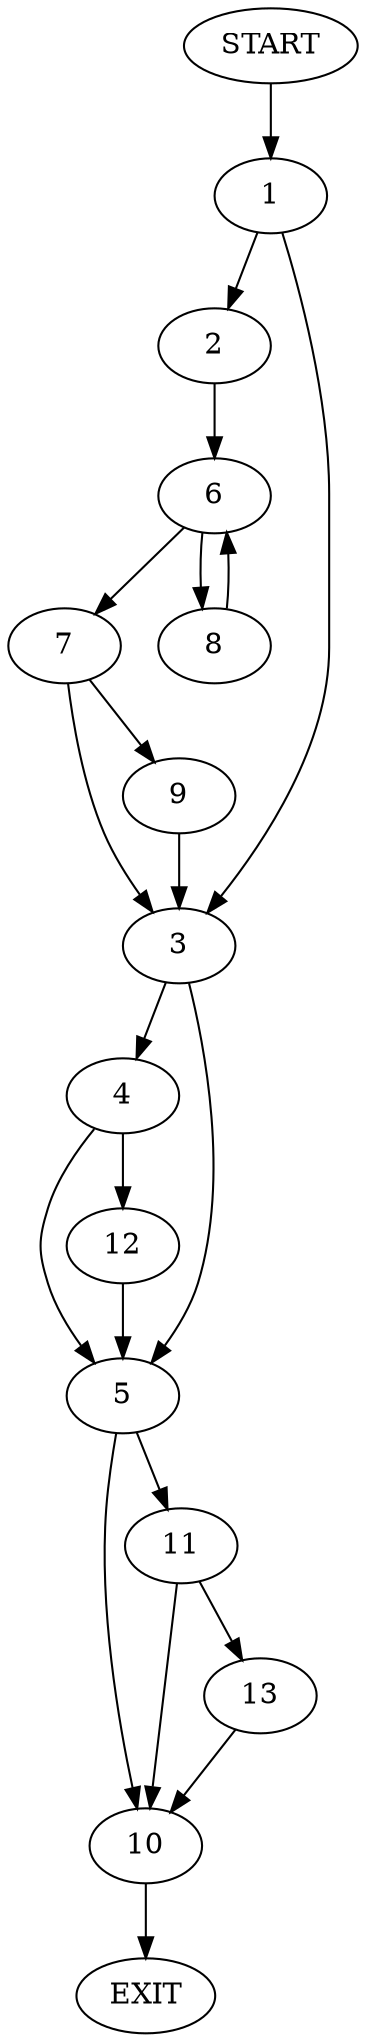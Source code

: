 digraph {
0 [label="START"]
14 [label="EXIT"]
0 -> 1
1 -> 2
1 -> 3
3 -> 4
3 -> 5
2 -> 6
6 -> 7
6 -> 8
7 -> 9
7 -> 3
8 -> 6
9 -> 3
5 -> 10
5 -> 11
4 -> 5
4 -> 12
12 -> 5
11 -> 10
11 -> 13
10 -> 14
13 -> 10
}
